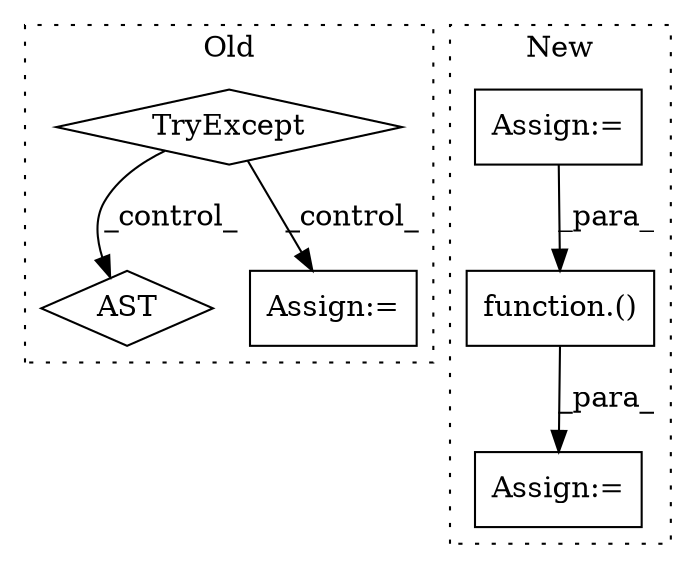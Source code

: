 digraph G {
subgraph cluster0 {
1 [label="TryExcept" a="71" s="2119" l="17" shape="diamond"];
3 [label="AST" a="2" s="2200,0" l="6,0" shape="diamond"];
6 [label="Assign:=" a="68" s="2151" l="3" shape="box"];
label = "Old";
style="dotted";
}
subgraph cluster1 {
2 [label="function.()" a="75" s="3933,4248" l="309,1" shape="box"];
4 [label="Assign:=" a="68" s="4273" l="3" shape="box"];
5 [label="Assign:=" a="68" s="3862" l="3" shape="box"];
label = "New";
style="dotted";
}
1 -> 6 [label="_control_"];
1 -> 3 [label="_control_"];
2 -> 4 [label="_para_"];
5 -> 2 [label="_para_"];
}
